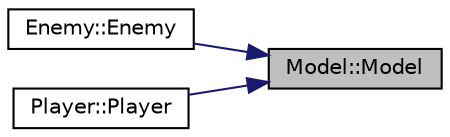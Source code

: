digraph "Model::Model"
{
 // LATEX_PDF_SIZE
  edge [fontname="Helvetica",fontsize="10",labelfontname="Helvetica",labelfontsize="10"];
  node [fontname="Helvetica",fontsize="10",shape=record];
  rankdir="RL";
  Node1 [label="Model::Model",height=0.2,width=0.4,color="black", fillcolor="grey75", style="filled", fontcolor="black",tooltip="Model constructor that takes various parameters."];
  Node1 -> Node2 [dir="back",color="midnightblue",fontsize="10",style="solid",fontname="Helvetica"];
  Node2 [label="Enemy::Enemy",height=0.2,width=0.4,color="black", fillcolor="white", style="filled",URL="$class_enemy.html#a8ae3869e9654e6f16d3546025483d33d",tooltip="Enemy constructor that takes various parameters."];
  Node1 -> Node3 [dir="back",color="midnightblue",fontsize="10",style="solid",fontname="Helvetica"];
  Node3 [label="Player::Player",height=0.2,width=0.4,color="black", fillcolor="white", style="filled",URL="$class_player.html#ac204abf9ae8857f439dbc837e554d603",tooltip="Player constructor that takes various parameters."];
}
